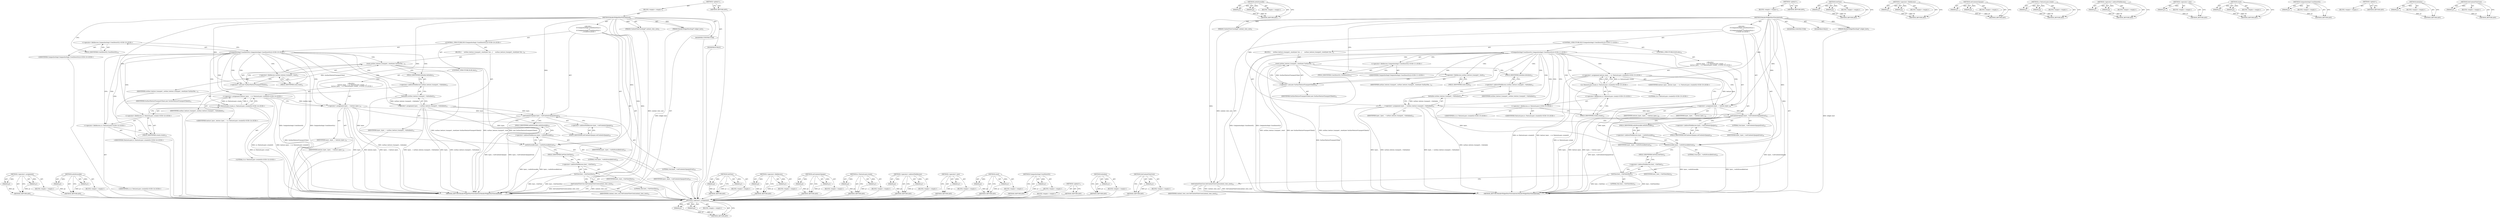 digraph "SetContentViewCore" {
vulnerable_110 [label=<(METHOD,&lt;operator&gt;.assignment)>];
vulnerable_111 [label=<(PARAM,p1)>];
vulnerable_112 [label=<(PARAM,p2)>];
vulnerable_113 [label=<(BLOCK,&lt;empty&gt;,&lt;empty&gt;)>];
vulnerable_114 [label=<(METHOD_RETURN,ANY)>];
vulnerable_134 [label=<(METHOD,setIsDrawable)>];
vulnerable_135 [label=<(PARAM,p1)>];
vulnerable_136 [label=<(PARAM,p2)>];
vulnerable_137 [label=<(BLOCK,&lt;empty&gt;,&lt;empty&gt;)>];
vulnerable_138 [label=<(METHOD_RETURN,ANY)>];
vulnerable_6 [label=<(METHOD,&lt;global&gt;)<SUB>1</SUB>>];
vulnerable_7 [label=<(BLOCK,&lt;empty&gt;,&lt;empty&gt;)<SUB>1</SUB>>];
vulnerable_8 [label=<(METHOD,RenderWidgetHostViewAndroid)<SUB>1</SUB>>];
vulnerable_9 [label=<(PARAM,RenderWidgetHostImpl* widget_host)<SUB>2</SUB>>];
vulnerable_10 [label=<(PARAM,ContentViewCoreImpl* content_view_core)<SUB>3</SUB>>];
vulnerable_11 [label="<(BLOCK,{
   if (CompositorImpl::UsesDirectGL()) {
    ...,{
   if (CompositorImpl::UsesDirectGL()) {
    ...)<SUB>9</SUB>>"];
vulnerable_12 [label="<(CONTROL_STRUCTURE,IF,if (CompositorImpl::UsesDirectGL()))<SUB>10</SUB>>"];
vulnerable_13 [label="<(CompositorImpl.UsesDirectGL,CompositorImpl::UsesDirectGL())<SUB>10</SUB>>"];
vulnerable_14 [label="<(&lt;operator&gt;.fieldAccess,CompositorImpl::UsesDirectGL)<SUB>10</SUB>>"];
vulnerable_15 [label="<(IDENTIFIER,CompositorImpl,CompositorImpl::UsesDirectGL())<SUB>10</SUB>>"];
vulnerable_16 [label=<(FIELD_IDENTIFIER,UsesDirectGL,UsesDirectGL)<SUB>10</SUB>>];
vulnerable_17 [label=<(BLOCK,{
     surface_texture_transport_.reset(new Sur...,{
     surface_texture_transport_.reset(new Sur...)<SUB>10</SUB>>];
vulnerable_18 [label=<(reset,surface_texture_transport_.reset(new SurfaceTex...)<SUB>11</SUB>>];
vulnerable_19 [label=<(&lt;operator&gt;.fieldAccess,surface_texture_transport_.reset)<SUB>11</SUB>>];
vulnerable_20 [label=<(IDENTIFIER,surface_texture_transport_,surface_texture_transport_.reset(new SurfaceTex...)<SUB>11</SUB>>];
vulnerable_21 [label=<(FIELD_IDENTIFIER,reset,reset)<SUB>11</SUB>>];
vulnerable_22 [label=<(&lt;operator&gt;.new,new SurfaceTextureTransportClient())<SUB>11</SUB>>];
vulnerable_23 [label=<(IDENTIFIER,SurfaceTextureTransportClient,new SurfaceTextureTransportClient())<SUB>11</SUB>>];
vulnerable_24 [label=<(&lt;operator&gt;.assignment,layer_ = surface_texture_transport_-&gt;Initialize())<SUB>12</SUB>>];
vulnerable_25 [label=<(IDENTIFIER,layer_,layer_ = surface_texture_transport_-&gt;Initialize())<SUB>12</SUB>>];
vulnerable_26 [label=<(Initialize,surface_texture_transport_-&gt;Initialize())<SUB>12</SUB>>];
vulnerable_27 [label=<(&lt;operator&gt;.indirectFieldAccess,surface_texture_transport_-&gt;Initialize)<SUB>12</SUB>>];
vulnerable_28 [label=<(IDENTIFIER,surface_texture_transport_,surface_texture_transport_-&gt;Initialize())<SUB>12</SUB>>];
vulnerable_29 [label=<(FIELD_IDENTIFIER,Initialize,Initialize)<SUB>12</SUB>>];
vulnerable_30 [label=<(CONTROL_STRUCTURE,ELSE,else)<SUB>13</SUB>>];
vulnerable_31 [label="<(BLOCK,{
    texture_layer_ = cc::TextureLayer::create...,{
    texture_layer_ = cc::TextureLayer::create...)<SUB>13</SUB>>"];
vulnerable_32 [label="<(&lt;operator&gt;.assignment,texture_layer_ = cc::TextureLayer::create(0))<SUB>14</SUB>>"];
vulnerable_33 [label="<(IDENTIFIER,texture_layer_,texture_layer_ = cc::TextureLayer::create(0))<SUB>14</SUB>>"];
vulnerable_34 [label="<(cc.TextureLayer.create,cc::TextureLayer::create(0))<SUB>14</SUB>>"];
vulnerable_35 [label="<(&lt;operator&gt;.fieldAccess,cc::TextureLayer::create)<SUB>14</SUB>>"];
vulnerable_36 [label="<(&lt;operator&gt;.fieldAccess,cc::TextureLayer)<SUB>14</SUB>>"];
vulnerable_37 [label="<(IDENTIFIER,cc,cc::TextureLayer::create(0))<SUB>14</SUB>>"];
vulnerable_38 [label="<(IDENTIFIER,TextureLayer,cc::TextureLayer::create(0))<SUB>14</SUB>>"];
vulnerable_39 [label=<(FIELD_IDENTIFIER,create,create)<SUB>14</SUB>>];
vulnerable_40 [label="<(LITERAL,0,cc::TextureLayer::create(0))<SUB>14</SUB>>"];
vulnerable_41 [label=<(&lt;operator&gt;.assignment,layer_ = texture_layer_)<SUB>15</SUB>>];
vulnerable_42 [label=<(IDENTIFIER,layer_,layer_ = texture_layer_)<SUB>15</SUB>>];
vulnerable_43 [label=<(IDENTIFIER,texture_layer_,layer_ = texture_layer_)<SUB>15</SUB>>];
vulnerable_44 [label=<(setContentsOpaque,layer_-&gt;setContentsOpaque(true))<SUB>18</SUB>>];
vulnerable_45 [label=<(&lt;operator&gt;.indirectFieldAccess,layer_-&gt;setContentsOpaque)<SUB>18</SUB>>];
vulnerable_46 [label=<(IDENTIFIER,layer_,layer_-&gt;setContentsOpaque(true))<SUB>18</SUB>>];
vulnerable_47 [label=<(FIELD_IDENTIFIER,setContentsOpaque,setContentsOpaque)<SUB>18</SUB>>];
vulnerable_48 [label=<(LITERAL,true,layer_-&gt;setContentsOpaque(true))<SUB>18</SUB>>];
vulnerable_49 [label=<(setIsDrawable,layer_-&gt;setIsDrawable(true))<SUB>19</SUB>>];
vulnerable_50 [label=<(&lt;operator&gt;.indirectFieldAccess,layer_-&gt;setIsDrawable)<SUB>19</SUB>>];
vulnerable_51 [label=<(IDENTIFIER,layer_,layer_-&gt;setIsDrawable(true))<SUB>19</SUB>>];
vulnerable_52 [label=<(FIELD_IDENTIFIER,setIsDrawable,setIsDrawable)<SUB>19</SUB>>];
vulnerable_53 [label=<(LITERAL,true,layer_-&gt;setIsDrawable(true))<SUB>19</SUB>>];
vulnerable_54 [label=<(SetView,host_-&gt;SetView(this))<SUB>21</SUB>>];
vulnerable_55 [label=<(&lt;operator&gt;.indirectFieldAccess,host_-&gt;SetView)<SUB>21</SUB>>];
vulnerable_56 [label=<(IDENTIFIER,host_,host_-&gt;SetView(this))<SUB>21</SUB>>];
vulnerable_57 [label=<(FIELD_IDENTIFIER,SetView,SetView)<SUB>21</SUB>>];
vulnerable_58 [label=<(LITERAL,this,host_-&gt;SetView(this))<SUB>21</SUB>>];
vulnerable_59 [label=<(SetContentViewCore,SetContentViewCore(content_view_core))<SUB>22</SUB>>];
vulnerable_60 [label=<(IDENTIFIER,content_view_core,SetContentViewCore(content_view_core))<SUB>22</SUB>>];
vulnerable_61 [label=<(MODIFIER,CONSTRUCTOR)>];
vulnerable_62 [label=<(MODIFIER,PUBLIC)>];
vulnerable_63 [label=<(METHOD_RETURN,RenderWidgetHostViewAndroid.RenderWidgetHostViewAndroid)<SUB>1</SUB>>];
vulnerable_65 [label=<(METHOD_RETURN,ANY)<SUB>1</SUB>>];
vulnerable_139 [label=<(METHOD,SetView)>];
vulnerable_140 [label=<(PARAM,p1)>];
vulnerable_141 [label=<(PARAM,p2)>];
vulnerable_142 [label=<(BLOCK,&lt;empty&gt;,&lt;empty&gt;)>];
vulnerable_143 [label=<(METHOD_RETURN,ANY)>];
vulnerable_96 [label=<(METHOD,&lt;operator&gt;.fieldAccess)>];
vulnerable_97 [label=<(PARAM,p1)>];
vulnerable_98 [label=<(PARAM,p2)>];
vulnerable_99 [label=<(BLOCK,&lt;empty&gt;,&lt;empty&gt;)>];
vulnerable_100 [label=<(METHOD_RETURN,ANY)>];
vulnerable_129 [label=<(METHOD,setContentsOpaque)>];
vulnerable_130 [label=<(PARAM,p1)>];
vulnerable_131 [label=<(PARAM,p2)>];
vulnerable_132 [label=<(BLOCK,&lt;empty&gt;,&lt;empty&gt;)>];
vulnerable_133 [label=<(METHOD_RETURN,ANY)>];
vulnerable_124 [label=<(METHOD,cc.TextureLayer.create)>];
vulnerable_125 [label=<(PARAM,p1)>];
vulnerable_126 [label=<(PARAM,p2)>];
vulnerable_127 [label=<(BLOCK,&lt;empty&gt;,&lt;empty&gt;)>];
vulnerable_128 [label=<(METHOD_RETURN,ANY)>];
vulnerable_119 [label=<(METHOD,&lt;operator&gt;.indirectFieldAccess)>];
vulnerable_120 [label=<(PARAM,p1)>];
vulnerable_121 [label=<(PARAM,p2)>];
vulnerable_122 [label=<(BLOCK,&lt;empty&gt;,&lt;empty&gt;)>];
vulnerable_123 [label=<(METHOD_RETURN,ANY)>];
vulnerable_106 [label=<(METHOD,&lt;operator&gt;.new)>];
vulnerable_107 [label=<(PARAM,p1)>];
vulnerable_108 [label=<(BLOCK,&lt;empty&gt;,&lt;empty&gt;)>];
vulnerable_109 [label=<(METHOD_RETURN,ANY)>];
vulnerable_101 [label=<(METHOD,reset)>];
vulnerable_102 [label=<(PARAM,p1)>];
vulnerable_103 [label=<(PARAM,p2)>];
vulnerable_104 [label=<(BLOCK,&lt;empty&gt;,&lt;empty&gt;)>];
vulnerable_105 [label=<(METHOD_RETURN,ANY)>];
vulnerable_92 [label=<(METHOD,CompositorImpl.UsesDirectGL)>];
vulnerable_93 [label=<(PARAM,p1)>];
vulnerable_94 [label=<(BLOCK,&lt;empty&gt;,&lt;empty&gt;)>];
vulnerable_95 [label=<(METHOD_RETURN,ANY)>];
vulnerable_86 [label=<(METHOD,&lt;global&gt;)<SUB>1</SUB>>];
vulnerable_87 [label=<(BLOCK,&lt;empty&gt;,&lt;empty&gt;)>];
vulnerable_88 [label=<(METHOD_RETURN,ANY)>];
vulnerable_115 [label=<(METHOD,Initialize)>];
vulnerable_116 [label=<(PARAM,p1)>];
vulnerable_117 [label=<(BLOCK,&lt;empty&gt;,&lt;empty&gt;)>];
vulnerable_118 [label=<(METHOD_RETURN,ANY)>];
vulnerable_144 [label=<(METHOD,SetContentViewCore)>];
vulnerable_145 [label=<(PARAM,p1)>];
vulnerable_146 [label=<(BLOCK,&lt;empty&gt;,&lt;empty&gt;)>];
vulnerable_147 [label=<(METHOD_RETURN,ANY)>];
fixed_110 [label=<(METHOD,&lt;operator&gt;.assignment)>];
fixed_111 [label=<(PARAM,p1)>];
fixed_112 [label=<(PARAM,p2)>];
fixed_113 [label=<(BLOCK,&lt;empty&gt;,&lt;empty&gt;)>];
fixed_114 [label=<(METHOD_RETURN,ANY)>];
fixed_134 [label=<(METHOD,setIsDrawable)>];
fixed_135 [label=<(PARAM,p1)>];
fixed_136 [label=<(PARAM,p2)>];
fixed_137 [label=<(BLOCK,&lt;empty&gt;,&lt;empty&gt;)>];
fixed_138 [label=<(METHOD_RETURN,ANY)>];
fixed_6 [label=<(METHOD,&lt;global&gt;)<SUB>1</SUB>>];
fixed_7 [label=<(BLOCK,&lt;empty&gt;,&lt;empty&gt;)<SUB>1</SUB>>];
fixed_8 [label=<(METHOD,RenderWidgetHostViewAndroid)<SUB>1</SUB>>];
fixed_9 [label=<(PARAM,RenderWidgetHostImpl* widget_host)<SUB>2</SUB>>];
fixed_10 [label=<(PARAM,ContentViewCoreImpl* content_view_core)<SUB>3</SUB>>];
fixed_11 [label="<(BLOCK,{
   if (CompositorImpl::UsesDirectGL()) {
    ...,{
   if (CompositorImpl::UsesDirectGL()) {
    ...)<SUB>10</SUB>>"];
fixed_12 [label="<(CONTROL_STRUCTURE,IF,if (CompositorImpl::UsesDirectGL()))<SUB>11</SUB>>"];
fixed_13 [label="<(CompositorImpl.UsesDirectGL,CompositorImpl::UsesDirectGL())<SUB>11</SUB>>"];
fixed_14 [label="<(&lt;operator&gt;.fieldAccess,CompositorImpl::UsesDirectGL)<SUB>11</SUB>>"];
fixed_15 [label="<(IDENTIFIER,CompositorImpl,CompositorImpl::UsesDirectGL())<SUB>11</SUB>>"];
fixed_16 [label=<(FIELD_IDENTIFIER,UsesDirectGL,UsesDirectGL)<SUB>11</SUB>>];
fixed_17 [label=<(BLOCK,{
     surface_texture_transport_.reset(new Sur...,{
     surface_texture_transport_.reset(new Sur...)<SUB>11</SUB>>];
fixed_18 [label=<(reset,surface_texture_transport_.reset(new SurfaceTex...)<SUB>12</SUB>>];
fixed_19 [label=<(&lt;operator&gt;.fieldAccess,surface_texture_transport_.reset)<SUB>12</SUB>>];
fixed_20 [label=<(IDENTIFIER,surface_texture_transport_,surface_texture_transport_.reset(new SurfaceTex...)<SUB>12</SUB>>];
fixed_21 [label=<(FIELD_IDENTIFIER,reset,reset)<SUB>12</SUB>>];
fixed_22 [label=<(&lt;operator&gt;.new,new SurfaceTextureTransportClient())<SUB>12</SUB>>];
fixed_23 [label=<(IDENTIFIER,SurfaceTextureTransportClient,new SurfaceTextureTransportClient())<SUB>12</SUB>>];
fixed_24 [label=<(&lt;operator&gt;.assignment,layer_ = surface_texture_transport_-&gt;Initialize())<SUB>13</SUB>>];
fixed_25 [label=<(IDENTIFIER,layer_,layer_ = surface_texture_transport_-&gt;Initialize())<SUB>13</SUB>>];
fixed_26 [label=<(Initialize,surface_texture_transport_-&gt;Initialize())<SUB>13</SUB>>];
fixed_27 [label=<(&lt;operator&gt;.indirectFieldAccess,surface_texture_transport_-&gt;Initialize)<SUB>13</SUB>>];
fixed_28 [label=<(IDENTIFIER,surface_texture_transport_,surface_texture_transport_-&gt;Initialize())<SUB>13</SUB>>];
fixed_29 [label=<(FIELD_IDENTIFIER,Initialize,Initialize)<SUB>13</SUB>>];
fixed_30 [label=<(CONTROL_STRUCTURE,ELSE,else)<SUB>14</SUB>>];
fixed_31 [label="<(BLOCK,{
    texture_layer_ = cc::TextureLayer::create...,{
    texture_layer_ = cc::TextureLayer::create...)<SUB>14</SUB>>"];
fixed_32 [label="<(&lt;operator&gt;.assignment,texture_layer_ = cc::TextureLayer::create(0))<SUB>15</SUB>>"];
fixed_33 [label="<(IDENTIFIER,texture_layer_,texture_layer_ = cc::TextureLayer::create(0))<SUB>15</SUB>>"];
fixed_34 [label="<(cc.TextureLayer.create,cc::TextureLayer::create(0))<SUB>15</SUB>>"];
fixed_35 [label="<(&lt;operator&gt;.fieldAccess,cc::TextureLayer::create)<SUB>15</SUB>>"];
fixed_36 [label="<(&lt;operator&gt;.fieldAccess,cc::TextureLayer)<SUB>15</SUB>>"];
fixed_37 [label="<(IDENTIFIER,cc,cc::TextureLayer::create(0))<SUB>15</SUB>>"];
fixed_38 [label="<(IDENTIFIER,TextureLayer,cc::TextureLayer::create(0))<SUB>15</SUB>>"];
fixed_39 [label=<(FIELD_IDENTIFIER,create,create)<SUB>15</SUB>>];
fixed_40 [label="<(LITERAL,0,cc::TextureLayer::create(0))<SUB>15</SUB>>"];
fixed_41 [label=<(&lt;operator&gt;.assignment,layer_ = texture_layer_)<SUB>16</SUB>>];
fixed_42 [label=<(IDENTIFIER,layer_,layer_ = texture_layer_)<SUB>16</SUB>>];
fixed_43 [label=<(IDENTIFIER,texture_layer_,layer_ = texture_layer_)<SUB>16</SUB>>];
fixed_44 [label=<(setContentsOpaque,layer_-&gt;setContentsOpaque(true))<SUB>19</SUB>>];
fixed_45 [label=<(&lt;operator&gt;.indirectFieldAccess,layer_-&gt;setContentsOpaque)<SUB>19</SUB>>];
fixed_46 [label=<(IDENTIFIER,layer_,layer_-&gt;setContentsOpaque(true))<SUB>19</SUB>>];
fixed_47 [label=<(FIELD_IDENTIFIER,setContentsOpaque,setContentsOpaque)<SUB>19</SUB>>];
fixed_48 [label=<(LITERAL,true,layer_-&gt;setContentsOpaque(true))<SUB>19</SUB>>];
fixed_49 [label=<(setIsDrawable,layer_-&gt;setIsDrawable(true))<SUB>20</SUB>>];
fixed_50 [label=<(&lt;operator&gt;.indirectFieldAccess,layer_-&gt;setIsDrawable)<SUB>20</SUB>>];
fixed_51 [label=<(IDENTIFIER,layer_,layer_-&gt;setIsDrawable(true))<SUB>20</SUB>>];
fixed_52 [label=<(FIELD_IDENTIFIER,setIsDrawable,setIsDrawable)<SUB>20</SUB>>];
fixed_53 [label=<(LITERAL,true,layer_-&gt;setIsDrawable(true))<SUB>20</SUB>>];
fixed_54 [label=<(SetView,host_-&gt;SetView(this))<SUB>22</SUB>>];
fixed_55 [label=<(&lt;operator&gt;.indirectFieldAccess,host_-&gt;SetView)<SUB>22</SUB>>];
fixed_56 [label=<(IDENTIFIER,host_,host_-&gt;SetView(this))<SUB>22</SUB>>];
fixed_57 [label=<(FIELD_IDENTIFIER,SetView,SetView)<SUB>22</SUB>>];
fixed_58 [label=<(LITERAL,this,host_-&gt;SetView(this))<SUB>22</SUB>>];
fixed_59 [label=<(SetContentViewCore,SetContentViewCore(content_view_core))<SUB>23</SUB>>];
fixed_60 [label=<(IDENTIFIER,content_view_core,SetContentViewCore(content_view_core))<SUB>23</SUB>>];
fixed_61 [label=<(MODIFIER,CONSTRUCTOR)>];
fixed_62 [label=<(MODIFIER,PUBLIC)>];
fixed_63 [label=<(METHOD_RETURN,RenderWidgetHostViewAndroid.RenderWidgetHostViewAndroid)<SUB>1</SUB>>];
fixed_65 [label=<(METHOD_RETURN,ANY)<SUB>1</SUB>>];
fixed_139 [label=<(METHOD,SetView)>];
fixed_140 [label=<(PARAM,p1)>];
fixed_141 [label=<(PARAM,p2)>];
fixed_142 [label=<(BLOCK,&lt;empty&gt;,&lt;empty&gt;)>];
fixed_143 [label=<(METHOD_RETURN,ANY)>];
fixed_96 [label=<(METHOD,&lt;operator&gt;.fieldAccess)>];
fixed_97 [label=<(PARAM,p1)>];
fixed_98 [label=<(PARAM,p2)>];
fixed_99 [label=<(BLOCK,&lt;empty&gt;,&lt;empty&gt;)>];
fixed_100 [label=<(METHOD_RETURN,ANY)>];
fixed_129 [label=<(METHOD,setContentsOpaque)>];
fixed_130 [label=<(PARAM,p1)>];
fixed_131 [label=<(PARAM,p2)>];
fixed_132 [label=<(BLOCK,&lt;empty&gt;,&lt;empty&gt;)>];
fixed_133 [label=<(METHOD_RETURN,ANY)>];
fixed_124 [label=<(METHOD,cc.TextureLayer.create)>];
fixed_125 [label=<(PARAM,p1)>];
fixed_126 [label=<(PARAM,p2)>];
fixed_127 [label=<(BLOCK,&lt;empty&gt;,&lt;empty&gt;)>];
fixed_128 [label=<(METHOD_RETURN,ANY)>];
fixed_119 [label=<(METHOD,&lt;operator&gt;.indirectFieldAccess)>];
fixed_120 [label=<(PARAM,p1)>];
fixed_121 [label=<(PARAM,p2)>];
fixed_122 [label=<(BLOCK,&lt;empty&gt;,&lt;empty&gt;)>];
fixed_123 [label=<(METHOD_RETURN,ANY)>];
fixed_106 [label=<(METHOD,&lt;operator&gt;.new)>];
fixed_107 [label=<(PARAM,p1)>];
fixed_108 [label=<(BLOCK,&lt;empty&gt;,&lt;empty&gt;)>];
fixed_109 [label=<(METHOD_RETURN,ANY)>];
fixed_101 [label=<(METHOD,reset)>];
fixed_102 [label=<(PARAM,p1)>];
fixed_103 [label=<(PARAM,p2)>];
fixed_104 [label=<(BLOCK,&lt;empty&gt;,&lt;empty&gt;)>];
fixed_105 [label=<(METHOD_RETURN,ANY)>];
fixed_92 [label=<(METHOD,CompositorImpl.UsesDirectGL)>];
fixed_93 [label=<(PARAM,p1)>];
fixed_94 [label=<(BLOCK,&lt;empty&gt;,&lt;empty&gt;)>];
fixed_95 [label=<(METHOD_RETURN,ANY)>];
fixed_86 [label=<(METHOD,&lt;global&gt;)<SUB>1</SUB>>];
fixed_87 [label=<(BLOCK,&lt;empty&gt;,&lt;empty&gt;)>];
fixed_88 [label=<(METHOD_RETURN,ANY)>];
fixed_115 [label=<(METHOD,Initialize)>];
fixed_116 [label=<(PARAM,p1)>];
fixed_117 [label=<(BLOCK,&lt;empty&gt;,&lt;empty&gt;)>];
fixed_118 [label=<(METHOD_RETURN,ANY)>];
fixed_144 [label=<(METHOD,SetContentViewCore)>];
fixed_145 [label=<(PARAM,p1)>];
fixed_146 [label=<(BLOCK,&lt;empty&gt;,&lt;empty&gt;)>];
fixed_147 [label=<(METHOD_RETURN,ANY)>];
vulnerable_110 -> vulnerable_111  [key=0, label="AST: "];
vulnerable_110 -> vulnerable_111  [key=1, label="DDG: "];
vulnerable_110 -> vulnerable_113  [key=0, label="AST: "];
vulnerable_110 -> vulnerable_112  [key=0, label="AST: "];
vulnerable_110 -> vulnerable_112  [key=1, label="DDG: "];
vulnerable_110 -> vulnerable_114  [key=0, label="AST: "];
vulnerable_110 -> vulnerable_114  [key=1, label="CFG: "];
vulnerable_111 -> vulnerable_114  [key=0, label="DDG: p1"];
vulnerable_112 -> vulnerable_114  [key=0, label="DDG: p2"];
vulnerable_113 -> fixed_110  [key=0];
vulnerable_114 -> fixed_110  [key=0];
vulnerable_134 -> vulnerable_135  [key=0, label="AST: "];
vulnerable_134 -> vulnerable_135  [key=1, label="DDG: "];
vulnerable_134 -> vulnerable_137  [key=0, label="AST: "];
vulnerable_134 -> vulnerable_136  [key=0, label="AST: "];
vulnerable_134 -> vulnerable_136  [key=1, label="DDG: "];
vulnerable_134 -> vulnerable_138  [key=0, label="AST: "];
vulnerable_134 -> vulnerable_138  [key=1, label="CFG: "];
vulnerable_135 -> vulnerable_138  [key=0, label="DDG: p1"];
vulnerable_136 -> vulnerable_138  [key=0, label="DDG: p2"];
vulnerable_137 -> fixed_110  [key=0];
vulnerable_138 -> fixed_110  [key=0];
vulnerable_6 -> vulnerable_7  [key=0, label="AST: "];
vulnerable_6 -> vulnerable_65  [key=0, label="AST: "];
vulnerable_6 -> vulnerable_65  [key=1, label="CFG: "];
vulnerable_7 -> vulnerable_8  [key=0, label="AST: "];
vulnerable_8 -> vulnerable_9  [key=0, label="AST: "];
vulnerable_8 -> vulnerable_9  [key=1, label="DDG: "];
vulnerable_8 -> vulnerable_10  [key=0, label="AST: "];
vulnerable_8 -> vulnerable_10  [key=1, label="DDG: "];
vulnerable_8 -> vulnerable_11  [key=0, label="AST: "];
vulnerable_8 -> vulnerable_61  [key=0, label="AST: "];
vulnerable_8 -> vulnerable_62  [key=0, label="AST: "];
vulnerable_8 -> vulnerable_63  [key=0, label="AST: "];
vulnerable_8 -> vulnerable_16  [key=0, label="CFG: "];
vulnerable_8 -> vulnerable_44  [key=0, label="DDG: "];
vulnerable_8 -> vulnerable_49  [key=0, label="DDG: "];
vulnerable_8 -> vulnerable_54  [key=0, label="DDG: "];
vulnerable_8 -> vulnerable_59  [key=0, label="DDG: "];
vulnerable_8 -> vulnerable_41  [key=0, label="DDG: "];
vulnerable_8 -> vulnerable_22  [key=0, label="DDG: "];
vulnerable_8 -> vulnerable_34  [key=0, label="DDG: "];
vulnerable_9 -> vulnerable_63  [key=0, label="DDG: widget_host"];
vulnerable_10 -> vulnerable_59  [key=0, label="DDG: content_view_core"];
vulnerable_11 -> vulnerable_12  [key=0, label="AST: "];
vulnerable_11 -> vulnerable_44  [key=0, label="AST: "];
vulnerable_11 -> vulnerable_49  [key=0, label="AST: "];
vulnerable_11 -> vulnerable_54  [key=0, label="AST: "];
vulnerable_11 -> vulnerable_59  [key=0, label="AST: "];
vulnerable_12 -> vulnerable_13  [key=0, label="AST: "];
vulnerable_12 -> vulnerable_17  [key=0, label="AST: "];
vulnerable_12 -> vulnerable_30  [key=0, label="AST: "];
vulnerable_13 -> vulnerable_14  [key=0, label="AST: "];
vulnerable_13 -> vulnerable_21  [key=0, label="CFG: "];
vulnerable_13 -> vulnerable_21  [key=1, label="CDG: "];
vulnerable_13 -> vulnerable_36  [key=0, label="CFG: "];
vulnerable_13 -> vulnerable_36  [key=1, label="CDG: "];
vulnerable_13 -> vulnerable_63  [key=0, label="DDG: CompositorImpl::UsesDirectGL"];
vulnerable_13 -> vulnerable_63  [key=1, label="DDG: CompositorImpl::UsesDirectGL()"];
vulnerable_13 -> vulnerable_24  [key=0, label="CDG: "];
vulnerable_13 -> vulnerable_34  [key=0, label="CDG: "];
vulnerable_13 -> vulnerable_32  [key=0, label="CDG: "];
vulnerable_13 -> vulnerable_26  [key=0, label="CDG: "];
vulnerable_13 -> vulnerable_19  [key=0, label="CDG: "];
vulnerable_13 -> vulnerable_22  [key=0, label="CDG: "];
vulnerable_13 -> vulnerable_41  [key=0, label="CDG: "];
vulnerable_13 -> vulnerable_27  [key=0, label="CDG: "];
vulnerable_13 -> vulnerable_29  [key=0, label="CDG: "];
vulnerable_13 -> vulnerable_18  [key=0, label="CDG: "];
vulnerable_13 -> vulnerable_35  [key=0, label="CDG: "];
vulnerable_13 -> vulnerable_39  [key=0, label="CDG: "];
vulnerable_14 -> vulnerable_15  [key=0, label="AST: "];
vulnerable_14 -> vulnerable_16  [key=0, label="AST: "];
vulnerable_14 -> vulnerable_13  [key=0, label="CFG: "];
vulnerable_15 -> fixed_110  [key=0];
vulnerable_16 -> vulnerable_14  [key=0, label="CFG: "];
vulnerable_17 -> vulnerable_18  [key=0, label="AST: "];
vulnerable_17 -> vulnerable_24  [key=0, label="AST: "];
vulnerable_18 -> vulnerable_19  [key=0, label="AST: "];
vulnerable_18 -> vulnerable_22  [key=0, label="AST: "];
vulnerable_18 -> vulnerable_29  [key=0, label="CFG: "];
vulnerable_18 -> vulnerable_63  [key=0, label="DDG: surface_texture_transport_.reset"];
vulnerable_18 -> vulnerable_63  [key=1, label="DDG: new SurfaceTextureTransportClient()"];
vulnerable_18 -> vulnerable_63  [key=2, label="DDG: surface_texture_transport_.reset(new SurfaceTextureTransportClient())"];
vulnerable_19 -> vulnerable_20  [key=0, label="AST: "];
vulnerable_19 -> vulnerable_21  [key=0, label="AST: "];
vulnerable_19 -> vulnerable_22  [key=0, label="CFG: "];
vulnerable_20 -> fixed_110  [key=0];
vulnerable_21 -> vulnerable_19  [key=0, label="CFG: "];
vulnerable_22 -> vulnerable_23  [key=0, label="AST: "];
vulnerable_22 -> vulnerable_18  [key=0, label="CFG: "];
vulnerable_22 -> vulnerable_18  [key=1, label="DDG: SurfaceTextureTransportClient"];
vulnerable_22 -> vulnerable_63  [key=0, label="DDG: SurfaceTextureTransportClient"];
vulnerable_23 -> fixed_110  [key=0];
vulnerable_24 -> vulnerable_25  [key=0, label="AST: "];
vulnerable_24 -> vulnerable_26  [key=0, label="AST: "];
vulnerable_24 -> vulnerable_47  [key=0, label="CFG: "];
vulnerable_24 -> vulnerable_63  [key=0, label="DDG: layer_"];
vulnerable_24 -> vulnerable_63  [key=1, label="DDG: surface_texture_transport_-&gt;Initialize()"];
vulnerable_24 -> vulnerable_63  [key=2, label="DDG: layer_ = surface_texture_transport_-&gt;Initialize()"];
vulnerable_24 -> vulnerable_44  [key=0, label="DDG: layer_"];
vulnerable_24 -> vulnerable_49  [key=0, label="DDG: layer_"];
vulnerable_25 -> fixed_110  [key=0];
vulnerable_26 -> vulnerable_27  [key=0, label="AST: "];
vulnerable_26 -> vulnerable_24  [key=0, label="CFG: "];
vulnerable_26 -> vulnerable_24  [key=1, label="DDG: surface_texture_transport_-&gt;Initialize"];
vulnerable_26 -> vulnerable_63  [key=0, label="DDG: surface_texture_transport_-&gt;Initialize"];
vulnerable_27 -> vulnerable_28  [key=0, label="AST: "];
vulnerable_27 -> vulnerable_29  [key=0, label="AST: "];
vulnerable_27 -> vulnerable_26  [key=0, label="CFG: "];
vulnerable_28 -> fixed_110  [key=0];
vulnerable_29 -> vulnerable_27  [key=0, label="CFG: "];
vulnerable_30 -> vulnerable_31  [key=0, label="AST: "];
vulnerable_31 -> vulnerable_32  [key=0, label="AST: "];
vulnerable_31 -> vulnerable_41  [key=0, label="AST: "];
vulnerable_32 -> vulnerable_33  [key=0, label="AST: "];
vulnerable_32 -> vulnerable_34  [key=0, label="AST: "];
vulnerable_32 -> vulnerable_41  [key=0, label="CFG: "];
vulnerable_32 -> vulnerable_41  [key=1, label="DDG: texture_layer_"];
vulnerable_32 -> vulnerable_63  [key=0, label="DDG: cc::TextureLayer::create(0)"];
vulnerable_32 -> vulnerable_63  [key=1, label="DDG: texture_layer_ = cc::TextureLayer::create(0)"];
vulnerable_33 -> fixed_110  [key=0];
vulnerable_34 -> vulnerable_35  [key=0, label="AST: "];
vulnerable_34 -> vulnerable_40  [key=0, label="AST: "];
vulnerable_34 -> vulnerable_32  [key=0, label="CFG: "];
vulnerable_34 -> vulnerable_32  [key=1, label="DDG: cc::TextureLayer::create"];
vulnerable_34 -> vulnerable_32  [key=2, label="DDG: 0"];
vulnerable_34 -> vulnerable_63  [key=0, label="DDG: cc::TextureLayer::create"];
vulnerable_35 -> vulnerable_36  [key=0, label="AST: "];
vulnerable_35 -> vulnerable_39  [key=0, label="AST: "];
vulnerable_35 -> vulnerable_34  [key=0, label="CFG: "];
vulnerable_36 -> vulnerable_37  [key=0, label="AST: "];
vulnerable_36 -> vulnerable_38  [key=0, label="AST: "];
vulnerable_36 -> vulnerable_39  [key=0, label="CFG: "];
vulnerable_37 -> fixed_110  [key=0];
vulnerable_38 -> fixed_110  [key=0];
vulnerable_39 -> vulnerable_35  [key=0, label="CFG: "];
vulnerable_40 -> fixed_110  [key=0];
vulnerable_41 -> vulnerable_42  [key=0, label="AST: "];
vulnerable_41 -> vulnerable_43  [key=0, label="AST: "];
vulnerable_41 -> vulnerable_47  [key=0, label="CFG: "];
vulnerable_41 -> vulnerable_63  [key=0, label="DDG: layer_"];
vulnerable_41 -> vulnerable_63  [key=1, label="DDG: texture_layer_"];
vulnerable_41 -> vulnerable_63  [key=2, label="DDG: layer_ = texture_layer_"];
vulnerable_41 -> vulnerable_44  [key=0, label="DDG: layer_"];
vulnerable_41 -> vulnerable_49  [key=0, label="DDG: layer_"];
vulnerable_42 -> fixed_110  [key=0];
vulnerable_43 -> fixed_110  [key=0];
vulnerable_44 -> vulnerable_45  [key=0, label="AST: "];
vulnerable_44 -> vulnerable_48  [key=0, label="AST: "];
vulnerable_44 -> vulnerable_52  [key=0, label="CFG: "];
vulnerable_44 -> vulnerable_63  [key=0, label="DDG: layer_-&gt;setContentsOpaque"];
vulnerable_44 -> vulnerable_63  [key=1, label="DDG: layer_-&gt;setContentsOpaque(true)"];
vulnerable_45 -> vulnerable_46  [key=0, label="AST: "];
vulnerable_45 -> vulnerable_47  [key=0, label="AST: "];
vulnerable_45 -> vulnerable_44  [key=0, label="CFG: "];
vulnerable_46 -> fixed_110  [key=0];
vulnerable_47 -> vulnerable_45  [key=0, label="CFG: "];
vulnerable_48 -> fixed_110  [key=0];
vulnerable_49 -> vulnerable_50  [key=0, label="AST: "];
vulnerable_49 -> vulnerable_53  [key=0, label="AST: "];
vulnerable_49 -> vulnerable_57  [key=0, label="CFG: "];
vulnerable_49 -> vulnerable_63  [key=0, label="DDG: layer_-&gt;setIsDrawable"];
vulnerable_49 -> vulnerable_63  [key=1, label="DDG: layer_-&gt;setIsDrawable(true)"];
vulnerable_50 -> vulnerable_51  [key=0, label="AST: "];
vulnerable_50 -> vulnerable_52  [key=0, label="AST: "];
vulnerable_50 -> vulnerable_49  [key=0, label="CFG: "];
vulnerable_51 -> fixed_110  [key=0];
vulnerable_52 -> vulnerable_50  [key=0, label="CFG: "];
vulnerable_53 -> fixed_110  [key=0];
vulnerable_54 -> vulnerable_55  [key=0, label="AST: "];
vulnerable_54 -> vulnerable_58  [key=0, label="AST: "];
vulnerable_54 -> vulnerable_59  [key=0, label="CFG: "];
vulnerable_54 -> vulnerable_63  [key=0, label="DDG: host_-&gt;SetView"];
vulnerable_54 -> vulnerable_63  [key=1, label="DDG: host_-&gt;SetView(this)"];
vulnerable_55 -> vulnerable_56  [key=0, label="AST: "];
vulnerable_55 -> vulnerable_57  [key=0, label="AST: "];
vulnerable_55 -> vulnerable_54  [key=0, label="CFG: "];
vulnerable_56 -> fixed_110  [key=0];
vulnerable_57 -> vulnerable_55  [key=0, label="CFG: "];
vulnerable_58 -> fixed_110  [key=0];
vulnerable_59 -> vulnerable_60  [key=0, label="AST: "];
vulnerable_59 -> vulnerable_63  [key=0, label="CFG: "];
vulnerable_59 -> vulnerable_63  [key=1, label="DDG: content_view_core"];
vulnerable_59 -> vulnerable_63  [key=2, label="DDG: SetContentViewCore(content_view_core)"];
vulnerable_60 -> fixed_110  [key=0];
vulnerable_61 -> fixed_110  [key=0];
vulnerable_62 -> fixed_110  [key=0];
vulnerable_63 -> fixed_110  [key=0];
vulnerable_65 -> fixed_110  [key=0];
vulnerable_139 -> vulnerable_140  [key=0, label="AST: "];
vulnerable_139 -> vulnerable_140  [key=1, label="DDG: "];
vulnerable_139 -> vulnerable_142  [key=0, label="AST: "];
vulnerable_139 -> vulnerable_141  [key=0, label="AST: "];
vulnerable_139 -> vulnerable_141  [key=1, label="DDG: "];
vulnerable_139 -> vulnerable_143  [key=0, label="AST: "];
vulnerable_139 -> vulnerable_143  [key=1, label="CFG: "];
vulnerable_140 -> vulnerable_143  [key=0, label="DDG: p1"];
vulnerable_141 -> vulnerable_143  [key=0, label="DDG: p2"];
vulnerable_142 -> fixed_110  [key=0];
vulnerable_143 -> fixed_110  [key=0];
vulnerable_96 -> vulnerable_97  [key=0, label="AST: "];
vulnerable_96 -> vulnerable_97  [key=1, label="DDG: "];
vulnerable_96 -> vulnerable_99  [key=0, label="AST: "];
vulnerable_96 -> vulnerable_98  [key=0, label="AST: "];
vulnerable_96 -> vulnerable_98  [key=1, label="DDG: "];
vulnerable_96 -> vulnerable_100  [key=0, label="AST: "];
vulnerable_96 -> vulnerable_100  [key=1, label="CFG: "];
vulnerable_97 -> vulnerable_100  [key=0, label="DDG: p1"];
vulnerable_98 -> vulnerable_100  [key=0, label="DDG: p2"];
vulnerable_99 -> fixed_110  [key=0];
vulnerable_100 -> fixed_110  [key=0];
vulnerable_129 -> vulnerable_130  [key=0, label="AST: "];
vulnerable_129 -> vulnerable_130  [key=1, label="DDG: "];
vulnerable_129 -> vulnerable_132  [key=0, label="AST: "];
vulnerable_129 -> vulnerable_131  [key=0, label="AST: "];
vulnerable_129 -> vulnerable_131  [key=1, label="DDG: "];
vulnerable_129 -> vulnerable_133  [key=0, label="AST: "];
vulnerable_129 -> vulnerable_133  [key=1, label="CFG: "];
vulnerable_130 -> vulnerable_133  [key=0, label="DDG: p1"];
vulnerable_131 -> vulnerable_133  [key=0, label="DDG: p2"];
vulnerable_132 -> fixed_110  [key=0];
vulnerable_133 -> fixed_110  [key=0];
vulnerable_124 -> vulnerable_125  [key=0, label="AST: "];
vulnerable_124 -> vulnerable_125  [key=1, label="DDG: "];
vulnerable_124 -> vulnerable_127  [key=0, label="AST: "];
vulnerable_124 -> vulnerable_126  [key=0, label="AST: "];
vulnerable_124 -> vulnerable_126  [key=1, label="DDG: "];
vulnerable_124 -> vulnerable_128  [key=0, label="AST: "];
vulnerable_124 -> vulnerable_128  [key=1, label="CFG: "];
vulnerable_125 -> vulnerable_128  [key=0, label="DDG: p1"];
vulnerable_126 -> vulnerable_128  [key=0, label="DDG: p2"];
vulnerable_127 -> fixed_110  [key=0];
vulnerable_128 -> fixed_110  [key=0];
vulnerable_119 -> vulnerable_120  [key=0, label="AST: "];
vulnerable_119 -> vulnerable_120  [key=1, label="DDG: "];
vulnerable_119 -> vulnerable_122  [key=0, label="AST: "];
vulnerable_119 -> vulnerable_121  [key=0, label="AST: "];
vulnerable_119 -> vulnerable_121  [key=1, label="DDG: "];
vulnerable_119 -> vulnerable_123  [key=0, label="AST: "];
vulnerable_119 -> vulnerable_123  [key=1, label="CFG: "];
vulnerable_120 -> vulnerable_123  [key=0, label="DDG: p1"];
vulnerable_121 -> vulnerable_123  [key=0, label="DDG: p2"];
vulnerable_122 -> fixed_110  [key=0];
vulnerable_123 -> fixed_110  [key=0];
vulnerable_106 -> vulnerable_107  [key=0, label="AST: "];
vulnerable_106 -> vulnerable_107  [key=1, label="DDG: "];
vulnerable_106 -> vulnerable_108  [key=0, label="AST: "];
vulnerable_106 -> vulnerable_109  [key=0, label="AST: "];
vulnerable_106 -> vulnerable_109  [key=1, label="CFG: "];
vulnerable_107 -> vulnerable_109  [key=0, label="DDG: p1"];
vulnerable_108 -> fixed_110  [key=0];
vulnerable_109 -> fixed_110  [key=0];
vulnerable_101 -> vulnerable_102  [key=0, label="AST: "];
vulnerable_101 -> vulnerable_102  [key=1, label="DDG: "];
vulnerable_101 -> vulnerable_104  [key=0, label="AST: "];
vulnerable_101 -> vulnerable_103  [key=0, label="AST: "];
vulnerable_101 -> vulnerable_103  [key=1, label="DDG: "];
vulnerable_101 -> vulnerable_105  [key=0, label="AST: "];
vulnerable_101 -> vulnerable_105  [key=1, label="CFG: "];
vulnerable_102 -> vulnerable_105  [key=0, label="DDG: p1"];
vulnerable_103 -> vulnerable_105  [key=0, label="DDG: p2"];
vulnerable_104 -> fixed_110  [key=0];
vulnerable_105 -> fixed_110  [key=0];
vulnerable_92 -> vulnerable_93  [key=0, label="AST: "];
vulnerable_92 -> vulnerable_93  [key=1, label="DDG: "];
vulnerable_92 -> vulnerable_94  [key=0, label="AST: "];
vulnerable_92 -> vulnerable_95  [key=0, label="AST: "];
vulnerable_92 -> vulnerable_95  [key=1, label="CFG: "];
vulnerable_93 -> vulnerable_95  [key=0, label="DDG: p1"];
vulnerable_94 -> fixed_110  [key=0];
vulnerable_95 -> fixed_110  [key=0];
vulnerable_86 -> vulnerable_87  [key=0, label="AST: "];
vulnerable_86 -> vulnerable_88  [key=0, label="AST: "];
vulnerable_86 -> vulnerable_88  [key=1, label="CFG: "];
vulnerable_87 -> fixed_110  [key=0];
vulnerable_88 -> fixed_110  [key=0];
vulnerable_115 -> vulnerable_116  [key=0, label="AST: "];
vulnerable_115 -> vulnerable_116  [key=1, label="DDG: "];
vulnerable_115 -> vulnerable_117  [key=0, label="AST: "];
vulnerable_115 -> vulnerable_118  [key=0, label="AST: "];
vulnerable_115 -> vulnerable_118  [key=1, label="CFG: "];
vulnerable_116 -> vulnerable_118  [key=0, label="DDG: p1"];
vulnerable_117 -> fixed_110  [key=0];
vulnerable_118 -> fixed_110  [key=0];
vulnerable_144 -> vulnerable_145  [key=0, label="AST: "];
vulnerable_144 -> vulnerable_145  [key=1, label="DDG: "];
vulnerable_144 -> vulnerable_146  [key=0, label="AST: "];
vulnerable_144 -> vulnerable_147  [key=0, label="AST: "];
vulnerable_144 -> vulnerable_147  [key=1, label="CFG: "];
vulnerable_145 -> vulnerable_147  [key=0, label="DDG: p1"];
vulnerable_146 -> fixed_110  [key=0];
vulnerable_147 -> fixed_110  [key=0];
fixed_110 -> fixed_111  [key=0, label="AST: "];
fixed_110 -> fixed_111  [key=1, label="DDG: "];
fixed_110 -> fixed_113  [key=0, label="AST: "];
fixed_110 -> fixed_112  [key=0, label="AST: "];
fixed_110 -> fixed_112  [key=1, label="DDG: "];
fixed_110 -> fixed_114  [key=0, label="AST: "];
fixed_110 -> fixed_114  [key=1, label="CFG: "];
fixed_111 -> fixed_114  [key=0, label="DDG: p1"];
fixed_112 -> fixed_114  [key=0, label="DDG: p2"];
fixed_134 -> fixed_135  [key=0, label="AST: "];
fixed_134 -> fixed_135  [key=1, label="DDG: "];
fixed_134 -> fixed_137  [key=0, label="AST: "];
fixed_134 -> fixed_136  [key=0, label="AST: "];
fixed_134 -> fixed_136  [key=1, label="DDG: "];
fixed_134 -> fixed_138  [key=0, label="AST: "];
fixed_134 -> fixed_138  [key=1, label="CFG: "];
fixed_135 -> fixed_138  [key=0, label="DDG: p1"];
fixed_136 -> fixed_138  [key=0, label="DDG: p2"];
fixed_6 -> fixed_7  [key=0, label="AST: "];
fixed_6 -> fixed_65  [key=0, label="AST: "];
fixed_6 -> fixed_65  [key=1, label="CFG: "];
fixed_7 -> fixed_8  [key=0, label="AST: "];
fixed_8 -> fixed_9  [key=0, label="AST: "];
fixed_8 -> fixed_9  [key=1, label="DDG: "];
fixed_8 -> fixed_10  [key=0, label="AST: "];
fixed_8 -> fixed_10  [key=1, label="DDG: "];
fixed_8 -> fixed_11  [key=0, label="AST: "];
fixed_8 -> fixed_61  [key=0, label="AST: "];
fixed_8 -> fixed_62  [key=0, label="AST: "];
fixed_8 -> fixed_63  [key=0, label="AST: "];
fixed_8 -> fixed_16  [key=0, label="CFG: "];
fixed_8 -> fixed_44  [key=0, label="DDG: "];
fixed_8 -> fixed_49  [key=0, label="DDG: "];
fixed_8 -> fixed_54  [key=0, label="DDG: "];
fixed_8 -> fixed_59  [key=0, label="DDG: "];
fixed_8 -> fixed_41  [key=0, label="DDG: "];
fixed_8 -> fixed_22  [key=0, label="DDG: "];
fixed_8 -> fixed_34  [key=0, label="DDG: "];
fixed_9 -> fixed_63  [key=0, label="DDG: widget_host"];
fixed_10 -> fixed_59  [key=0, label="DDG: content_view_core"];
fixed_11 -> fixed_12  [key=0, label="AST: "];
fixed_11 -> fixed_44  [key=0, label="AST: "];
fixed_11 -> fixed_49  [key=0, label="AST: "];
fixed_11 -> fixed_54  [key=0, label="AST: "];
fixed_11 -> fixed_59  [key=0, label="AST: "];
fixed_12 -> fixed_13  [key=0, label="AST: "];
fixed_12 -> fixed_17  [key=0, label="AST: "];
fixed_12 -> fixed_30  [key=0, label="AST: "];
fixed_13 -> fixed_14  [key=0, label="AST: "];
fixed_13 -> fixed_21  [key=0, label="CFG: "];
fixed_13 -> fixed_21  [key=1, label="CDG: "];
fixed_13 -> fixed_36  [key=0, label="CFG: "];
fixed_13 -> fixed_36  [key=1, label="CDG: "];
fixed_13 -> fixed_63  [key=0, label="DDG: CompositorImpl::UsesDirectGL"];
fixed_13 -> fixed_63  [key=1, label="DDG: CompositorImpl::UsesDirectGL()"];
fixed_13 -> fixed_24  [key=0, label="CDG: "];
fixed_13 -> fixed_34  [key=0, label="CDG: "];
fixed_13 -> fixed_32  [key=0, label="CDG: "];
fixed_13 -> fixed_26  [key=0, label="CDG: "];
fixed_13 -> fixed_19  [key=0, label="CDG: "];
fixed_13 -> fixed_22  [key=0, label="CDG: "];
fixed_13 -> fixed_41  [key=0, label="CDG: "];
fixed_13 -> fixed_27  [key=0, label="CDG: "];
fixed_13 -> fixed_29  [key=0, label="CDG: "];
fixed_13 -> fixed_18  [key=0, label="CDG: "];
fixed_13 -> fixed_35  [key=0, label="CDG: "];
fixed_13 -> fixed_39  [key=0, label="CDG: "];
fixed_14 -> fixed_15  [key=0, label="AST: "];
fixed_14 -> fixed_16  [key=0, label="AST: "];
fixed_14 -> fixed_13  [key=0, label="CFG: "];
fixed_16 -> fixed_14  [key=0, label="CFG: "];
fixed_17 -> fixed_18  [key=0, label="AST: "];
fixed_17 -> fixed_24  [key=0, label="AST: "];
fixed_18 -> fixed_19  [key=0, label="AST: "];
fixed_18 -> fixed_22  [key=0, label="AST: "];
fixed_18 -> fixed_29  [key=0, label="CFG: "];
fixed_18 -> fixed_63  [key=0, label="DDG: surface_texture_transport_.reset"];
fixed_18 -> fixed_63  [key=1, label="DDG: new SurfaceTextureTransportClient()"];
fixed_18 -> fixed_63  [key=2, label="DDG: surface_texture_transport_.reset(new SurfaceTextureTransportClient())"];
fixed_19 -> fixed_20  [key=0, label="AST: "];
fixed_19 -> fixed_21  [key=0, label="AST: "];
fixed_19 -> fixed_22  [key=0, label="CFG: "];
fixed_21 -> fixed_19  [key=0, label="CFG: "];
fixed_22 -> fixed_23  [key=0, label="AST: "];
fixed_22 -> fixed_18  [key=0, label="CFG: "];
fixed_22 -> fixed_18  [key=1, label="DDG: SurfaceTextureTransportClient"];
fixed_22 -> fixed_63  [key=0, label="DDG: SurfaceTextureTransportClient"];
fixed_24 -> fixed_25  [key=0, label="AST: "];
fixed_24 -> fixed_26  [key=0, label="AST: "];
fixed_24 -> fixed_47  [key=0, label="CFG: "];
fixed_24 -> fixed_63  [key=0, label="DDG: layer_"];
fixed_24 -> fixed_63  [key=1, label="DDG: surface_texture_transport_-&gt;Initialize()"];
fixed_24 -> fixed_63  [key=2, label="DDG: layer_ = surface_texture_transport_-&gt;Initialize()"];
fixed_24 -> fixed_44  [key=0, label="DDG: layer_"];
fixed_24 -> fixed_49  [key=0, label="DDG: layer_"];
fixed_26 -> fixed_27  [key=0, label="AST: "];
fixed_26 -> fixed_24  [key=0, label="CFG: "];
fixed_26 -> fixed_24  [key=1, label="DDG: surface_texture_transport_-&gt;Initialize"];
fixed_26 -> fixed_63  [key=0, label="DDG: surface_texture_transport_-&gt;Initialize"];
fixed_27 -> fixed_28  [key=0, label="AST: "];
fixed_27 -> fixed_29  [key=0, label="AST: "];
fixed_27 -> fixed_26  [key=0, label="CFG: "];
fixed_29 -> fixed_27  [key=0, label="CFG: "];
fixed_30 -> fixed_31  [key=0, label="AST: "];
fixed_31 -> fixed_32  [key=0, label="AST: "];
fixed_31 -> fixed_41  [key=0, label="AST: "];
fixed_32 -> fixed_33  [key=0, label="AST: "];
fixed_32 -> fixed_34  [key=0, label="AST: "];
fixed_32 -> fixed_41  [key=0, label="CFG: "];
fixed_32 -> fixed_41  [key=1, label="DDG: texture_layer_"];
fixed_32 -> fixed_63  [key=0, label="DDG: cc::TextureLayer::create(0)"];
fixed_32 -> fixed_63  [key=1, label="DDG: texture_layer_ = cc::TextureLayer::create(0)"];
fixed_34 -> fixed_35  [key=0, label="AST: "];
fixed_34 -> fixed_40  [key=0, label="AST: "];
fixed_34 -> fixed_32  [key=0, label="CFG: "];
fixed_34 -> fixed_32  [key=1, label="DDG: cc::TextureLayer::create"];
fixed_34 -> fixed_32  [key=2, label="DDG: 0"];
fixed_34 -> fixed_63  [key=0, label="DDG: cc::TextureLayer::create"];
fixed_35 -> fixed_36  [key=0, label="AST: "];
fixed_35 -> fixed_39  [key=0, label="AST: "];
fixed_35 -> fixed_34  [key=0, label="CFG: "];
fixed_36 -> fixed_37  [key=0, label="AST: "];
fixed_36 -> fixed_38  [key=0, label="AST: "];
fixed_36 -> fixed_39  [key=0, label="CFG: "];
fixed_39 -> fixed_35  [key=0, label="CFG: "];
fixed_41 -> fixed_42  [key=0, label="AST: "];
fixed_41 -> fixed_43  [key=0, label="AST: "];
fixed_41 -> fixed_47  [key=0, label="CFG: "];
fixed_41 -> fixed_63  [key=0, label="DDG: layer_"];
fixed_41 -> fixed_63  [key=1, label="DDG: texture_layer_"];
fixed_41 -> fixed_63  [key=2, label="DDG: layer_ = texture_layer_"];
fixed_41 -> fixed_44  [key=0, label="DDG: layer_"];
fixed_41 -> fixed_49  [key=0, label="DDG: layer_"];
fixed_44 -> fixed_45  [key=0, label="AST: "];
fixed_44 -> fixed_48  [key=0, label="AST: "];
fixed_44 -> fixed_52  [key=0, label="CFG: "];
fixed_44 -> fixed_63  [key=0, label="DDG: layer_-&gt;setContentsOpaque"];
fixed_44 -> fixed_63  [key=1, label="DDG: layer_-&gt;setContentsOpaque(true)"];
fixed_45 -> fixed_46  [key=0, label="AST: "];
fixed_45 -> fixed_47  [key=0, label="AST: "];
fixed_45 -> fixed_44  [key=0, label="CFG: "];
fixed_47 -> fixed_45  [key=0, label="CFG: "];
fixed_49 -> fixed_50  [key=0, label="AST: "];
fixed_49 -> fixed_53  [key=0, label="AST: "];
fixed_49 -> fixed_57  [key=0, label="CFG: "];
fixed_49 -> fixed_63  [key=0, label="DDG: layer_-&gt;setIsDrawable"];
fixed_49 -> fixed_63  [key=1, label="DDG: layer_-&gt;setIsDrawable(true)"];
fixed_50 -> fixed_51  [key=0, label="AST: "];
fixed_50 -> fixed_52  [key=0, label="AST: "];
fixed_50 -> fixed_49  [key=0, label="CFG: "];
fixed_52 -> fixed_50  [key=0, label="CFG: "];
fixed_54 -> fixed_55  [key=0, label="AST: "];
fixed_54 -> fixed_58  [key=0, label="AST: "];
fixed_54 -> fixed_59  [key=0, label="CFG: "];
fixed_54 -> fixed_63  [key=0, label="DDG: host_-&gt;SetView"];
fixed_54 -> fixed_63  [key=1, label="DDG: host_-&gt;SetView(this)"];
fixed_55 -> fixed_56  [key=0, label="AST: "];
fixed_55 -> fixed_57  [key=0, label="AST: "];
fixed_55 -> fixed_54  [key=0, label="CFG: "];
fixed_57 -> fixed_55  [key=0, label="CFG: "];
fixed_59 -> fixed_60  [key=0, label="AST: "];
fixed_59 -> fixed_63  [key=0, label="CFG: "];
fixed_59 -> fixed_63  [key=1, label="DDG: content_view_core"];
fixed_59 -> fixed_63  [key=2, label="DDG: SetContentViewCore(content_view_core)"];
fixed_139 -> fixed_140  [key=0, label="AST: "];
fixed_139 -> fixed_140  [key=1, label="DDG: "];
fixed_139 -> fixed_142  [key=0, label="AST: "];
fixed_139 -> fixed_141  [key=0, label="AST: "];
fixed_139 -> fixed_141  [key=1, label="DDG: "];
fixed_139 -> fixed_143  [key=0, label="AST: "];
fixed_139 -> fixed_143  [key=1, label="CFG: "];
fixed_140 -> fixed_143  [key=0, label="DDG: p1"];
fixed_141 -> fixed_143  [key=0, label="DDG: p2"];
fixed_96 -> fixed_97  [key=0, label="AST: "];
fixed_96 -> fixed_97  [key=1, label="DDG: "];
fixed_96 -> fixed_99  [key=0, label="AST: "];
fixed_96 -> fixed_98  [key=0, label="AST: "];
fixed_96 -> fixed_98  [key=1, label="DDG: "];
fixed_96 -> fixed_100  [key=0, label="AST: "];
fixed_96 -> fixed_100  [key=1, label="CFG: "];
fixed_97 -> fixed_100  [key=0, label="DDG: p1"];
fixed_98 -> fixed_100  [key=0, label="DDG: p2"];
fixed_129 -> fixed_130  [key=0, label="AST: "];
fixed_129 -> fixed_130  [key=1, label="DDG: "];
fixed_129 -> fixed_132  [key=0, label="AST: "];
fixed_129 -> fixed_131  [key=0, label="AST: "];
fixed_129 -> fixed_131  [key=1, label="DDG: "];
fixed_129 -> fixed_133  [key=0, label="AST: "];
fixed_129 -> fixed_133  [key=1, label="CFG: "];
fixed_130 -> fixed_133  [key=0, label="DDG: p1"];
fixed_131 -> fixed_133  [key=0, label="DDG: p2"];
fixed_124 -> fixed_125  [key=0, label="AST: "];
fixed_124 -> fixed_125  [key=1, label="DDG: "];
fixed_124 -> fixed_127  [key=0, label="AST: "];
fixed_124 -> fixed_126  [key=0, label="AST: "];
fixed_124 -> fixed_126  [key=1, label="DDG: "];
fixed_124 -> fixed_128  [key=0, label="AST: "];
fixed_124 -> fixed_128  [key=1, label="CFG: "];
fixed_125 -> fixed_128  [key=0, label="DDG: p1"];
fixed_126 -> fixed_128  [key=0, label="DDG: p2"];
fixed_119 -> fixed_120  [key=0, label="AST: "];
fixed_119 -> fixed_120  [key=1, label="DDG: "];
fixed_119 -> fixed_122  [key=0, label="AST: "];
fixed_119 -> fixed_121  [key=0, label="AST: "];
fixed_119 -> fixed_121  [key=1, label="DDG: "];
fixed_119 -> fixed_123  [key=0, label="AST: "];
fixed_119 -> fixed_123  [key=1, label="CFG: "];
fixed_120 -> fixed_123  [key=0, label="DDG: p1"];
fixed_121 -> fixed_123  [key=0, label="DDG: p2"];
fixed_106 -> fixed_107  [key=0, label="AST: "];
fixed_106 -> fixed_107  [key=1, label="DDG: "];
fixed_106 -> fixed_108  [key=0, label="AST: "];
fixed_106 -> fixed_109  [key=0, label="AST: "];
fixed_106 -> fixed_109  [key=1, label="CFG: "];
fixed_107 -> fixed_109  [key=0, label="DDG: p1"];
fixed_101 -> fixed_102  [key=0, label="AST: "];
fixed_101 -> fixed_102  [key=1, label="DDG: "];
fixed_101 -> fixed_104  [key=0, label="AST: "];
fixed_101 -> fixed_103  [key=0, label="AST: "];
fixed_101 -> fixed_103  [key=1, label="DDG: "];
fixed_101 -> fixed_105  [key=0, label="AST: "];
fixed_101 -> fixed_105  [key=1, label="CFG: "];
fixed_102 -> fixed_105  [key=0, label="DDG: p1"];
fixed_103 -> fixed_105  [key=0, label="DDG: p2"];
fixed_92 -> fixed_93  [key=0, label="AST: "];
fixed_92 -> fixed_93  [key=1, label="DDG: "];
fixed_92 -> fixed_94  [key=0, label="AST: "];
fixed_92 -> fixed_95  [key=0, label="AST: "];
fixed_92 -> fixed_95  [key=1, label="CFG: "];
fixed_93 -> fixed_95  [key=0, label="DDG: p1"];
fixed_86 -> fixed_87  [key=0, label="AST: "];
fixed_86 -> fixed_88  [key=0, label="AST: "];
fixed_86 -> fixed_88  [key=1, label="CFG: "];
fixed_115 -> fixed_116  [key=0, label="AST: "];
fixed_115 -> fixed_116  [key=1, label="DDG: "];
fixed_115 -> fixed_117  [key=0, label="AST: "];
fixed_115 -> fixed_118  [key=0, label="AST: "];
fixed_115 -> fixed_118  [key=1, label="CFG: "];
fixed_116 -> fixed_118  [key=0, label="DDG: p1"];
fixed_144 -> fixed_145  [key=0, label="AST: "];
fixed_144 -> fixed_145  [key=1, label="DDG: "];
fixed_144 -> fixed_146  [key=0, label="AST: "];
fixed_144 -> fixed_147  [key=0, label="AST: "];
fixed_144 -> fixed_147  [key=1, label="CFG: "];
fixed_145 -> fixed_147  [key=0, label="DDG: p1"];
}

